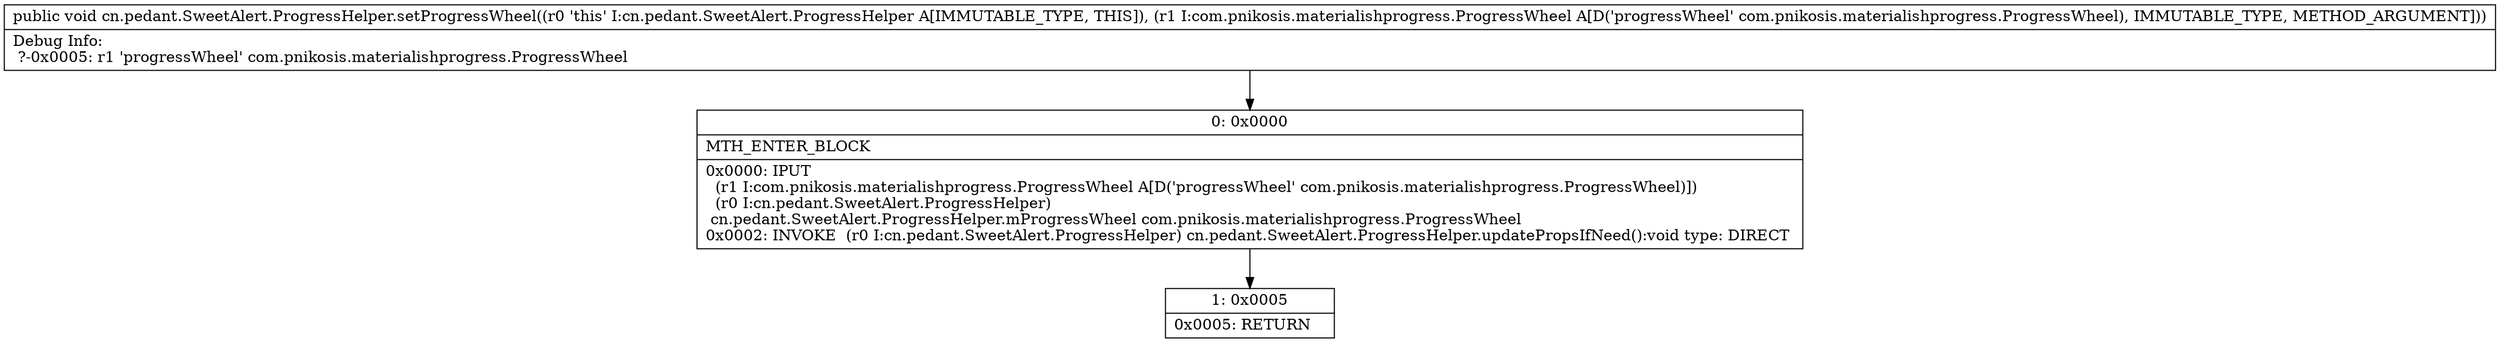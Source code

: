 digraph "CFG forcn.pedant.SweetAlert.ProgressHelper.setProgressWheel(Lcom\/pnikosis\/materialishprogress\/ProgressWheel;)V" {
Node_0 [shape=record,label="{0\:\ 0x0000|MTH_ENTER_BLOCK\l|0x0000: IPUT  \l  (r1 I:com.pnikosis.materialishprogress.ProgressWheel A[D('progressWheel' com.pnikosis.materialishprogress.ProgressWheel)])\l  (r0 I:cn.pedant.SweetAlert.ProgressHelper)\l cn.pedant.SweetAlert.ProgressHelper.mProgressWheel com.pnikosis.materialishprogress.ProgressWheel \l0x0002: INVOKE  (r0 I:cn.pedant.SweetAlert.ProgressHelper) cn.pedant.SweetAlert.ProgressHelper.updatePropsIfNeed():void type: DIRECT \l}"];
Node_1 [shape=record,label="{1\:\ 0x0005|0x0005: RETURN   \l}"];
MethodNode[shape=record,label="{public void cn.pedant.SweetAlert.ProgressHelper.setProgressWheel((r0 'this' I:cn.pedant.SweetAlert.ProgressHelper A[IMMUTABLE_TYPE, THIS]), (r1 I:com.pnikosis.materialishprogress.ProgressWheel A[D('progressWheel' com.pnikosis.materialishprogress.ProgressWheel), IMMUTABLE_TYPE, METHOD_ARGUMENT]))  | Debug Info:\l  ?\-0x0005: r1 'progressWheel' com.pnikosis.materialishprogress.ProgressWheel\l}"];
MethodNode -> Node_0;
Node_0 -> Node_1;
}

